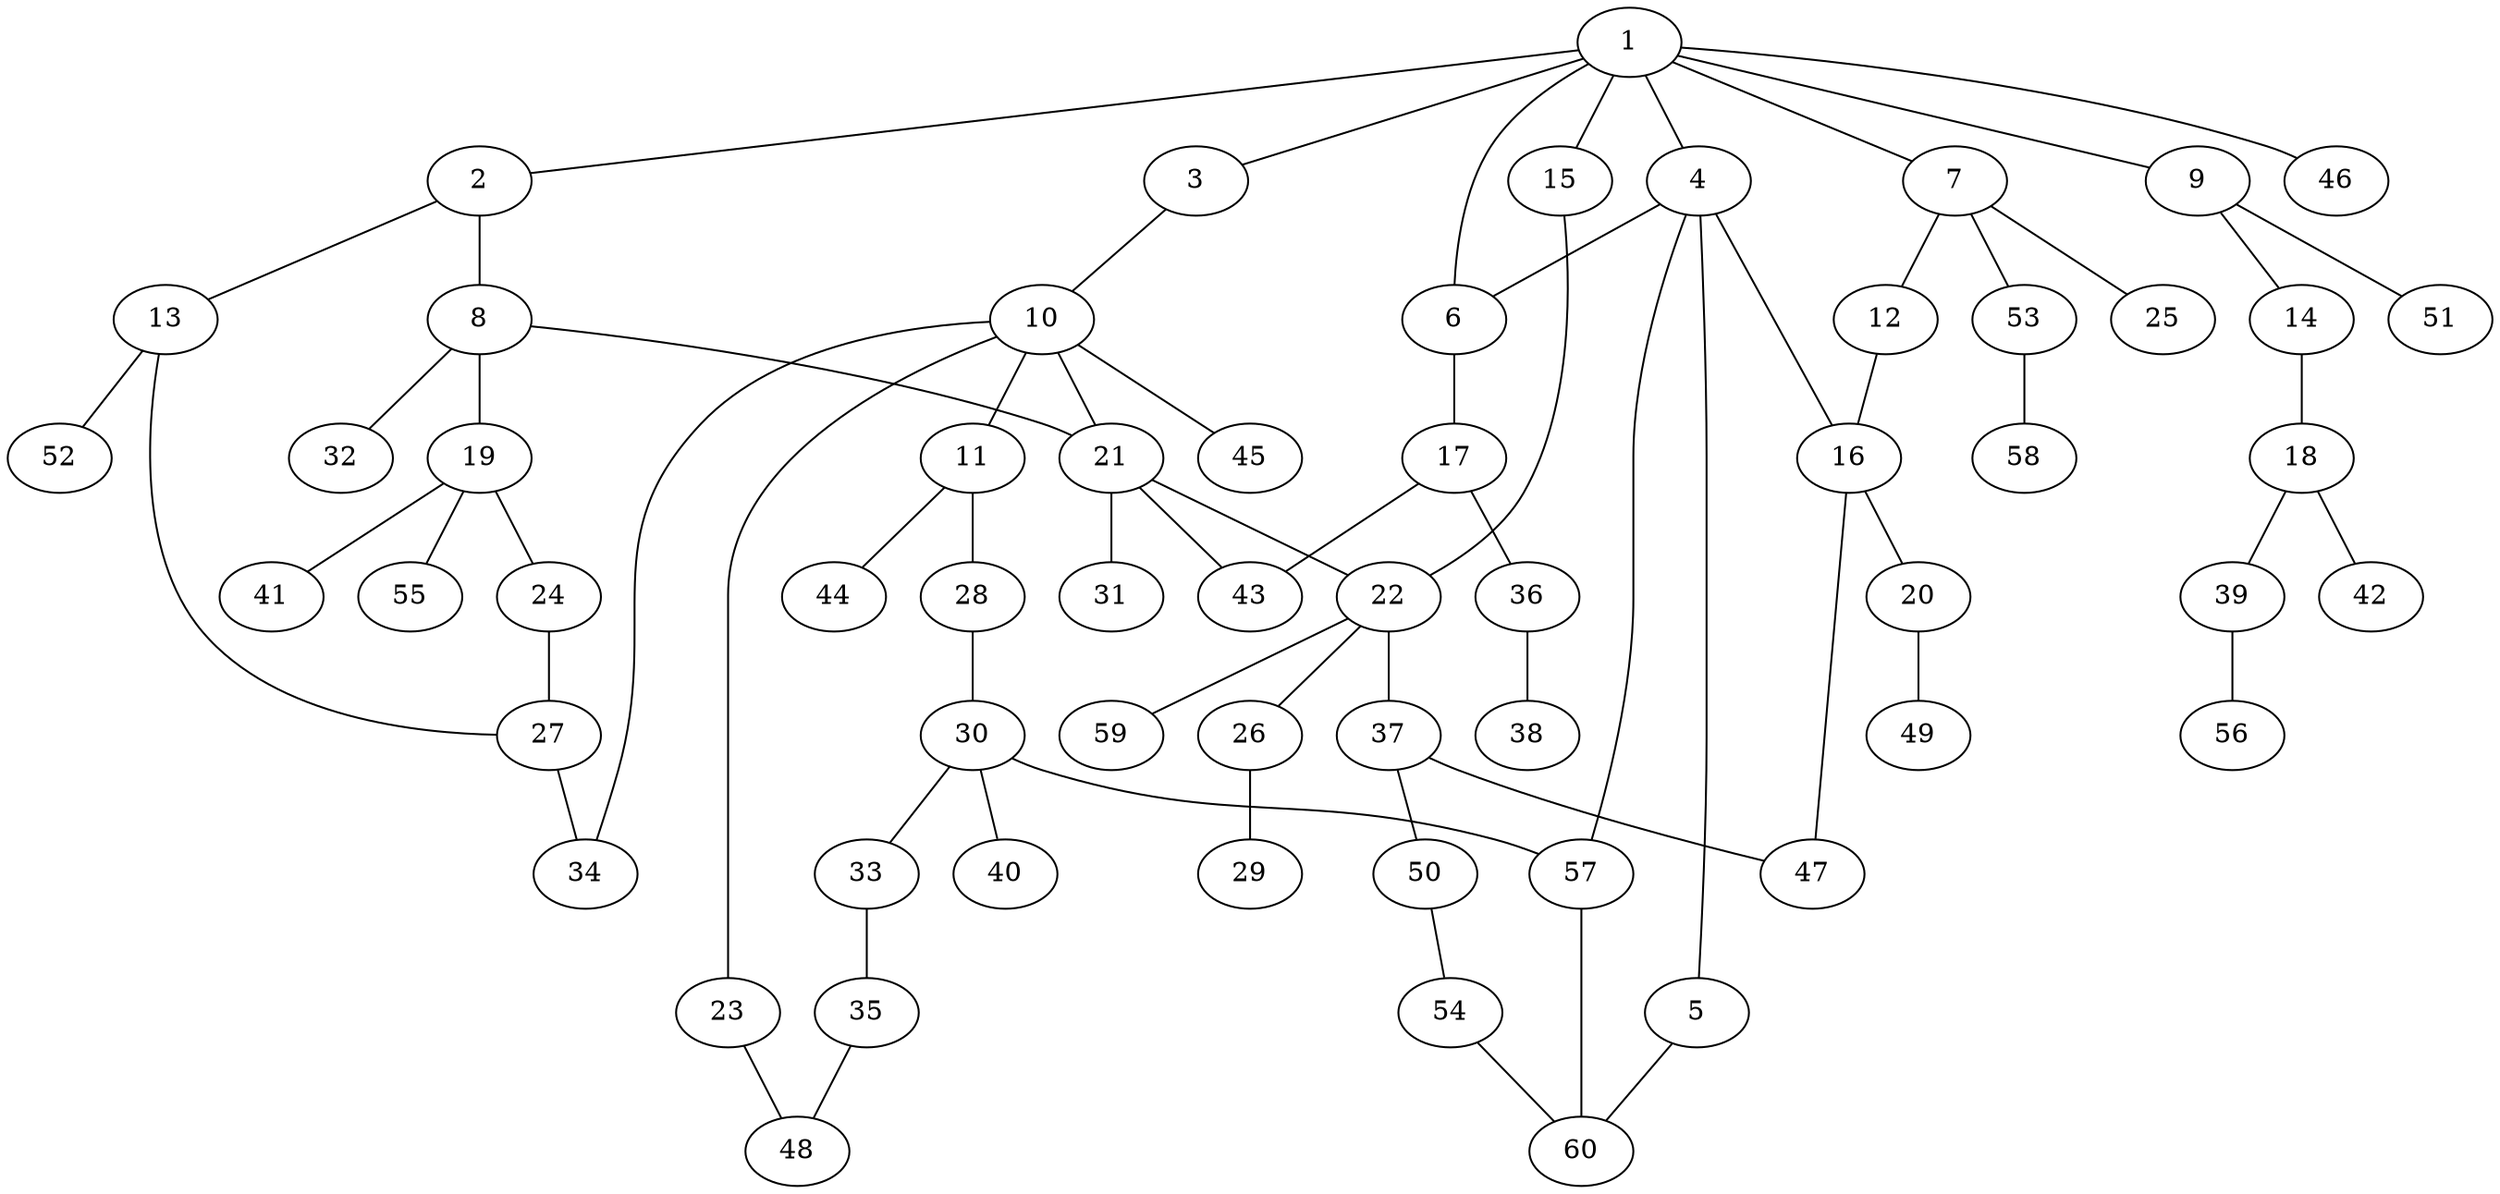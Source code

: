 graph graphname {1--2
1--3
1--4
1--6
1--7
1--9
1--15
1--46
2--8
2--13
3--10
4--5
4--6
4--16
4--57
5--60
6--17
7--12
7--25
7--53
8--19
8--21
8--32
9--14
9--51
10--11
10--21
10--23
10--34
10--45
11--28
11--44
12--16
13--27
13--52
14--18
15--22
16--20
16--47
17--36
17--43
18--39
18--42
19--24
19--41
19--55
20--49
21--22
21--31
21--43
22--26
22--37
22--59
23--48
24--27
26--29
27--34
28--30
30--33
30--40
30--57
33--35
35--48
36--38
37--47
37--50
39--56
50--54
53--58
54--60
57--60
}